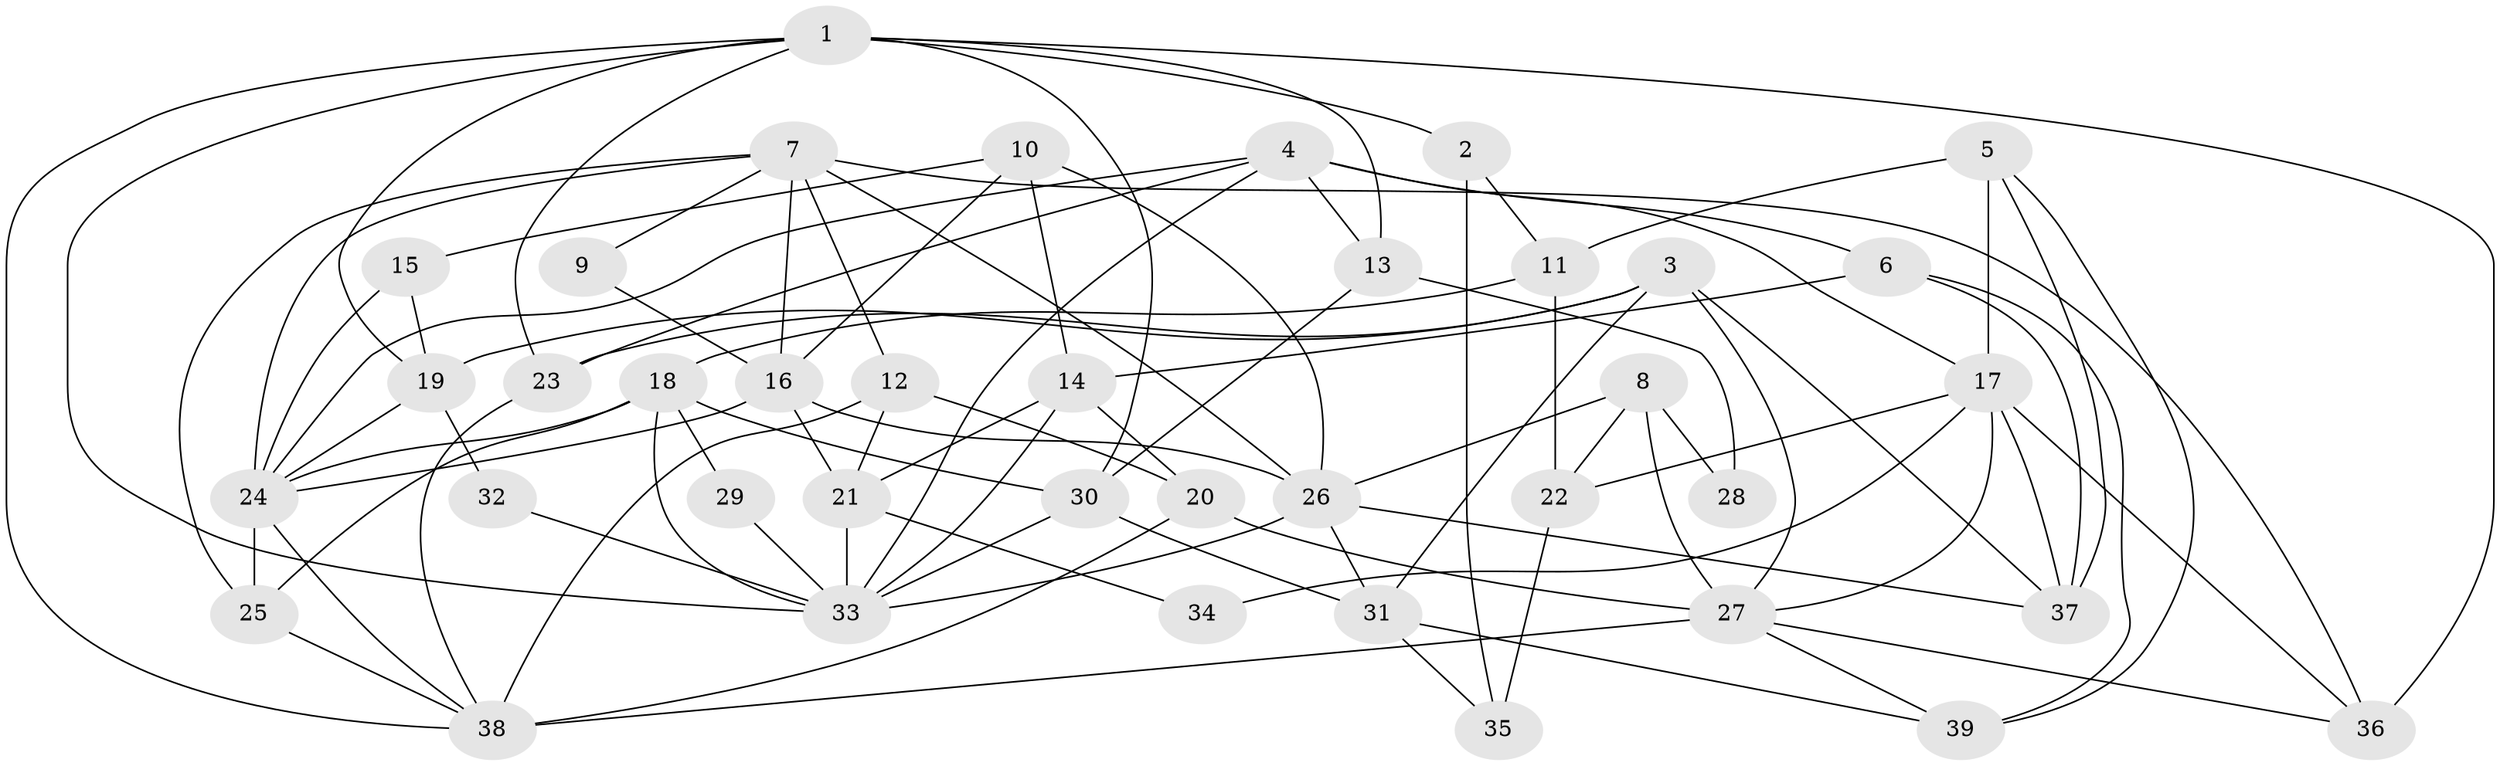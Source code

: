 // original degree distribution, {8: 0.03125, 5: 0.234375, 3: 0.25, 2: 0.15625, 4: 0.234375, 7: 0.015625, 6: 0.078125}
// Generated by graph-tools (version 1.1) at 2025/37/03/04/25 23:37:08]
// undirected, 39 vertices, 92 edges
graph export_dot {
  node [color=gray90,style=filled];
  1;
  2;
  3;
  4;
  5;
  6;
  7;
  8;
  9;
  10;
  11;
  12;
  13;
  14;
  15;
  16;
  17;
  18;
  19;
  20;
  21;
  22;
  23;
  24;
  25;
  26;
  27;
  28;
  29;
  30;
  31;
  32;
  33;
  34;
  35;
  36;
  37;
  38;
  39;
  1 -- 2 [weight=1.0];
  1 -- 13 [weight=1.0];
  1 -- 19 [weight=1.0];
  1 -- 23 [weight=1.0];
  1 -- 30 [weight=1.0];
  1 -- 33 [weight=1.0];
  1 -- 36 [weight=1.0];
  1 -- 38 [weight=1.0];
  2 -- 11 [weight=1.0];
  2 -- 35 [weight=1.0];
  3 -- 19 [weight=1.0];
  3 -- 23 [weight=1.0];
  3 -- 27 [weight=1.0];
  3 -- 31 [weight=1.0];
  3 -- 37 [weight=1.0];
  4 -- 6 [weight=1.0];
  4 -- 13 [weight=1.0];
  4 -- 17 [weight=2.0];
  4 -- 23 [weight=1.0];
  4 -- 24 [weight=1.0];
  4 -- 33 [weight=1.0];
  5 -- 11 [weight=1.0];
  5 -- 17 [weight=2.0];
  5 -- 37 [weight=1.0];
  5 -- 39 [weight=1.0];
  6 -- 14 [weight=1.0];
  6 -- 37 [weight=1.0];
  6 -- 39 [weight=1.0];
  7 -- 9 [weight=1.0];
  7 -- 12 [weight=1.0];
  7 -- 16 [weight=1.0];
  7 -- 24 [weight=1.0];
  7 -- 25 [weight=1.0];
  7 -- 26 [weight=1.0];
  7 -- 36 [weight=2.0];
  8 -- 22 [weight=1.0];
  8 -- 26 [weight=1.0];
  8 -- 27 [weight=1.0];
  8 -- 28 [weight=1.0];
  9 -- 16 [weight=1.0];
  10 -- 14 [weight=1.0];
  10 -- 15 [weight=1.0];
  10 -- 16 [weight=1.0];
  10 -- 26 [weight=1.0];
  11 -- 18 [weight=2.0];
  11 -- 22 [weight=1.0];
  12 -- 20 [weight=1.0];
  12 -- 21 [weight=1.0];
  12 -- 38 [weight=1.0];
  13 -- 28 [weight=1.0];
  13 -- 30 [weight=1.0];
  14 -- 20 [weight=1.0];
  14 -- 21 [weight=1.0];
  14 -- 33 [weight=1.0];
  15 -- 19 [weight=1.0];
  15 -- 24 [weight=1.0];
  16 -- 21 [weight=1.0];
  16 -- 24 [weight=1.0];
  16 -- 26 [weight=1.0];
  17 -- 22 [weight=1.0];
  17 -- 27 [weight=1.0];
  17 -- 34 [weight=1.0];
  17 -- 36 [weight=1.0];
  17 -- 37 [weight=1.0];
  18 -- 24 [weight=1.0];
  18 -- 25 [weight=2.0];
  18 -- 29 [weight=1.0];
  18 -- 30 [weight=1.0];
  18 -- 33 [weight=1.0];
  19 -- 24 [weight=1.0];
  19 -- 32 [weight=1.0];
  20 -- 27 [weight=1.0];
  20 -- 38 [weight=1.0];
  21 -- 33 [weight=2.0];
  21 -- 34 [weight=1.0];
  22 -- 35 [weight=2.0];
  23 -- 38 [weight=1.0];
  24 -- 25 [weight=1.0];
  24 -- 38 [weight=1.0];
  25 -- 38 [weight=1.0];
  26 -- 31 [weight=1.0];
  26 -- 33 [weight=2.0];
  26 -- 37 [weight=1.0];
  27 -- 36 [weight=1.0];
  27 -- 38 [weight=2.0];
  27 -- 39 [weight=1.0];
  29 -- 33 [weight=1.0];
  30 -- 31 [weight=1.0];
  30 -- 33 [weight=1.0];
  31 -- 35 [weight=1.0];
  31 -- 39 [weight=1.0];
  32 -- 33 [weight=1.0];
}
